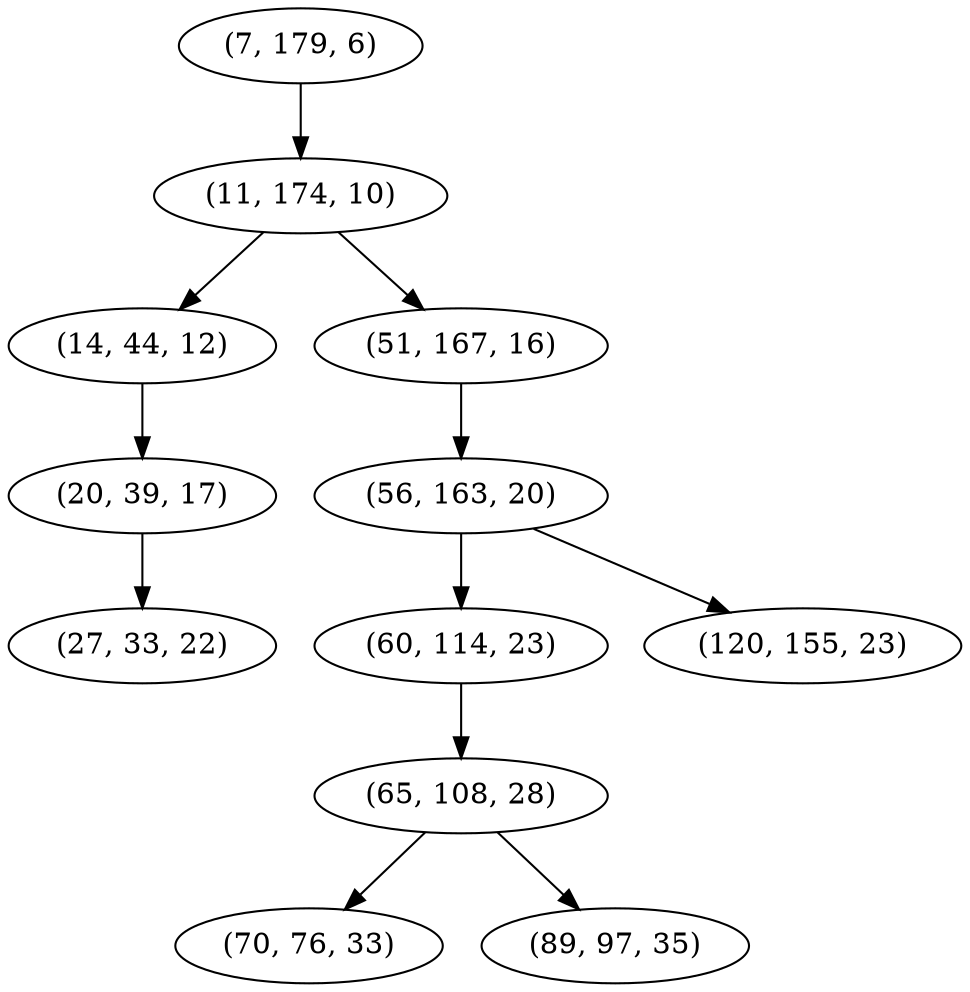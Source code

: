 digraph tree {
    "(7, 179, 6)";
    "(11, 174, 10)";
    "(14, 44, 12)";
    "(20, 39, 17)";
    "(27, 33, 22)";
    "(51, 167, 16)";
    "(56, 163, 20)";
    "(60, 114, 23)";
    "(65, 108, 28)";
    "(70, 76, 33)";
    "(89, 97, 35)";
    "(120, 155, 23)";
    "(7, 179, 6)" -> "(11, 174, 10)";
    "(11, 174, 10)" -> "(14, 44, 12)";
    "(11, 174, 10)" -> "(51, 167, 16)";
    "(14, 44, 12)" -> "(20, 39, 17)";
    "(20, 39, 17)" -> "(27, 33, 22)";
    "(51, 167, 16)" -> "(56, 163, 20)";
    "(56, 163, 20)" -> "(60, 114, 23)";
    "(56, 163, 20)" -> "(120, 155, 23)";
    "(60, 114, 23)" -> "(65, 108, 28)";
    "(65, 108, 28)" -> "(70, 76, 33)";
    "(65, 108, 28)" -> "(89, 97, 35)";
}
